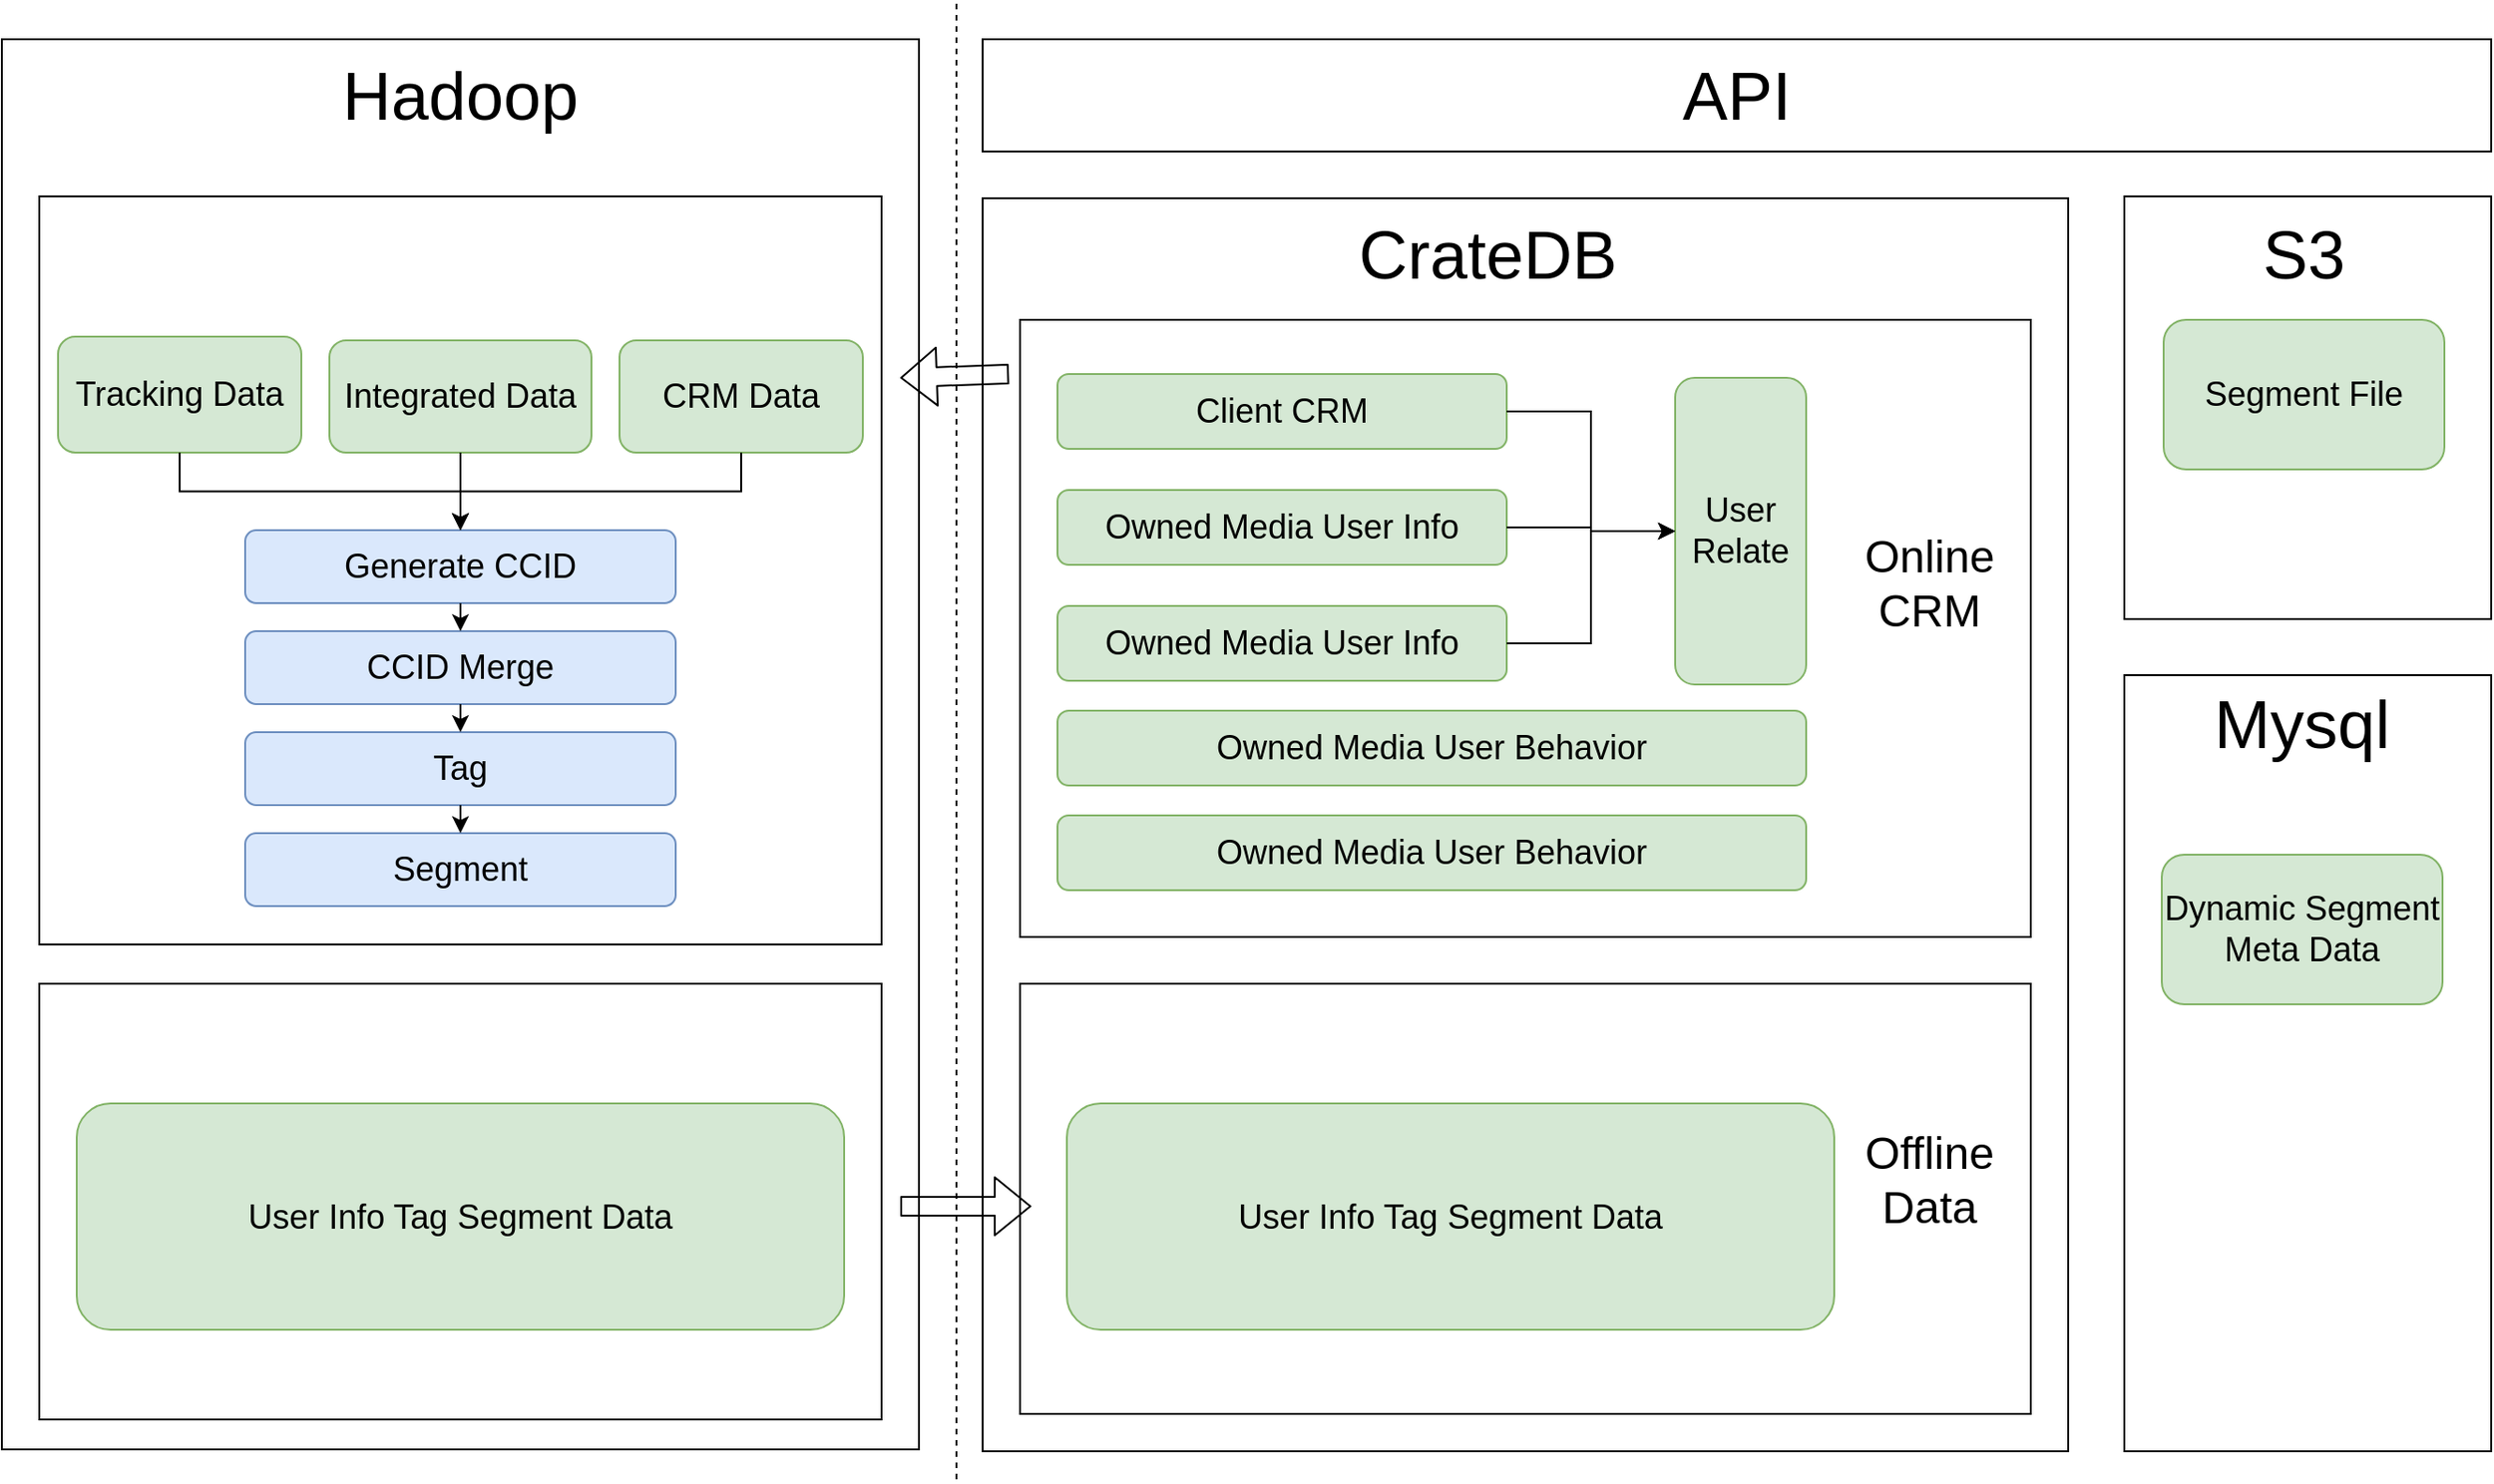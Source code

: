 <mxfile version="10.7.7" type="github"><diagram id="BBAI207OdaMjI_u0Awmq" name="Page-1"><mxGraphModel dx="1443" dy="786" grid="1" gridSize="10" guides="1" tooltips="1" connect="1" arrows="1" fold="1" page="1" pageScale="1" pageWidth="827" pageHeight="1169" math="0" shadow="0"><root><mxCell id="0"/><mxCell id="1" parent="0"/><mxCell id="pOjxndoSPAx7A_PEtpDw-67" value="" style="group" vertex="1" connectable="0" parent="1"><mxGeometry x="10" y="370" width="490" height="754" as="geometry"/></mxCell><mxCell id="pOjxndoSPAx7A_PEtpDw-38" value="" style="rounded=0;whiteSpace=wrap;html=1;" vertex="1" parent="pOjxndoSPAx7A_PEtpDw-67"><mxGeometry width="490" height="754" as="geometry"/></mxCell><mxCell id="pOjxndoSPAx7A_PEtpDw-39" value="&lt;font style=&quot;font-size: 36px&quot;&gt;Hadoop&lt;/font&gt;" style="text;html=1;strokeColor=none;fillColor=none;align=center;verticalAlign=middle;whiteSpace=wrap;rounded=0;" vertex="1" parent="pOjxndoSPAx7A_PEtpDw-67"><mxGeometry x="225" y="20" width="40" height="20" as="geometry"/></mxCell><mxCell id="pOjxndoSPAx7A_PEtpDw-50" value="" style="rounded=0;whiteSpace=wrap;html=1;" vertex="1" parent="1"><mxGeometry x="30" y="875" width="450" height="233" as="geometry"/></mxCell><mxCell id="pOjxndoSPAx7A_PEtpDw-51" value="&lt;font style=&quot;font-size: 18px&quot;&gt;User Info Tag Segment Data&lt;/font&gt;" style="rounded=1;whiteSpace=wrap;html=1;fillColor=#d5e8d4;strokeColor=#82b366;" vertex="1" parent="1"><mxGeometry x="50" y="939" width="410" height="121" as="geometry"/></mxCell><mxCell id="pOjxndoSPAx7A_PEtpDw-37" value="" style="group" vertex="1" connectable="0" parent="1"><mxGeometry x="534" y="455" width="580" height="670" as="geometry"/></mxCell><mxCell id="pOjxndoSPAx7A_PEtpDw-1" value="" style="rounded=0;whiteSpace=wrap;html=1;" vertex="1" parent="pOjxndoSPAx7A_PEtpDw-37"><mxGeometry width="580" height="670" as="geometry"/></mxCell><mxCell id="pOjxndoSPAx7A_PEtpDw-15" value="&lt;font style=&quot;font-size: 36px&quot;&gt;CrateDB&lt;/font&gt;" style="text;html=1;strokeColor=none;fillColor=none;align=center;verticalAlign=middle;whiteSpace=wrap;rounded=0;" vertex="1" parent="pOjxndoSPAx7A_PEtpDw-37"><mxGeometry x="250" y="20" width="40" height="20" as="geometry"/></mxCell><mxCell id="pOjxndoSPAx7A_PEtpDw-60" value="" style="shape=flexArrow;endArrow=classic;html=1;exitX=-0.011;exitY=0.088;exitDx=0;exitDy=0;exitPerimeter=0;" edge="1" parent="pOjxndoSPAx7A_PEtpDw-37" source="pOjxndoSPAx7A_PEtpDw-2"><mxGeometry width="50" height="50" relative="1" as="geometry"><mxPoint x="46" y="95.5" as="sourcePoint"/><mxPoint x="-44" y="96" as="targetPoint"/></mxGeometry></mxCell><mxCell id="pOjxndoSPAx7A_PEtpDw-2" value="" style="rounded=0;whiteSpace=wrap;html=1;" vertex="1" parent="1"><mxGeometry x="554" y="520" width="540" height="330" as="geometry"/></mxCell><mxCell id="pOjxndoSPAx7A_PEtpDw-3" value="&lt;font style=&quot;font-size: 18px&quot;&gt;Client CRM&lt;/font&gt;" style="rounded=1;whiteSpace=wrap;html=1;fillColor=#d5e8d4;strokeColor=#82b366;" vertex="1" parent="1"><mxGeometry x="574" y="549" width="240" height="40" as="geometry"/></mxCell><mxCell id="pOjxndoSPAx7A_PEtpDw-4" value="&lt;font style=&quot;font-size: 18px&quot;&gt;Owned Media User Info&lt;/font&gt;" style="rounded=1;whiteSpace=wrap;html=1;fillColor=#d5e8d4;strokeColor=#82b366;" vertex="1" parent="1"><mxGeometry x="574" y="611" width="240" height="40" as="geometry"/></mxCell><mxCell id="pOjxndoSPAx7A_PEtpDw-5" value="&lt;span&gt;&lt;font style=&quot;font-size: 18px&quot;&gt;Owned Media User Info&lt;/font&gt;&lt;/span&gt;" style="rounded=1;whiteSpace=wrap;html=1;fillColor=#d5e8d4;strokeColor=#82b366;" vertex="1" parent="1"><mxGeometry x="574" y="673" width="240" height="40" as="geometry"/></mxCell><mxCell id="pOjxndoSPAx7A_PEtpDw-6" value="&lt;font style=&quot;font-size: 18px&quot;&gt;User&lt;br&gt;Relate&lt;/font&gt;" style="rounded=1;whiteSpace=wrap;html=1;fillColor=#d5e8d4;strokeColor=#82b366;" vertex="1" parent="1"><mxGeometry x="904" y="551" width="70" height="164" as="geometry"/></mxCell><mxCell id="pOjxndoSPAx7A_PEtpDw-11" style="edgeStyle=orthogonalEdgeStyle;rounded=0;orthogonalLoop=1;jettySize=auto;html=1;exitX=1;exitY=0.5;exitDx=0;exitDy=0;" edge="1" parent="1" source="pOjxndoSPAx7A_PEtpDw-3" target="pOjxndoSPAx7A_PEtpDw-6"><mxGeometry relative="1" as="geometry"/></mxCell><mxCell id="pOjxndoSPAx7A_PEtpDw-12" style="edgeStyle=orthogonalEdgeStyle;rounded=0;orthogonalLoop=1;jettySize=auto;html=1;exitX=1;exitY=0.5;exitDx=0;exitDy=0;" edge="1" parent="1" source="pOjxndoSPAx7A_PEtpDw-4" target="pOjxndoSPAx7A_PEtpDw-6"><mxGeometry relative="1" as="geometry"/></mxCell><mxCell id="pOjxndoSPAx7A_PEtpDw-14" style="edgeStyle=orthogonalEdgeStyle;rounded=0;orthogonalLoop=1;jettySize=auto;html=1;exitX=1;exitY=0.5;exitDx=0;exitDy=0;entryX=0;entryY=0.5;entryDx=0;entryDy=0;" edge="1" parent="1" source="pOjxndoSPAx7A_PEtpDw-5" target="pOjxndoSPAx7A_PEtpDw-6"><mxGeometry relative="1" as="geometry"/></mxCell><mxCell id="pOjxndoSPAx7A_PEtpDw-7" value="&lt;font style=&quot;font-size: 18px&quot;&gt;Owned Media User Behavior&lt;/font&gt;" style="rounded=1;whiteSpace=wrap;html=1;fillColor=#d5e8d4;strokeColor=#82b366;" vertex="1" parent="1"><mxGeometry x="574" y="729" width="400" height="40" as="geometry"/></mxCell><mxCell id="pOjxndoSPAx7A_PEtpDw-10" value="&lt;font style=&quot;font-size: 18px&quot;&gt;Owned Media User Behavior&lt;/font&gt;" style="rounded=1;whiteSpace=wrap;html=1;fillColor=#d5e8d4;strokeColor=#82b366;" vertex="1" parent="1"><mxGeometry x="574" y="785" width="400" height="40" as="geometry"/></mxCell><mxCell id="pOjxndoSPAx7A_PEtpDw-22" value="&lt;font style=&quot;font-size: 24px&quot;&gt;Online&lt;br&gt;CRM&lt;/font&gt;" style="text;html=1;strokeColor=none;fillColor=none;align=center;verticalAlign=middle;whiteSpace=wrap;rounded=0;" vertex="1" parent="1"><mxGeometry x="1020" y="651" width="40" height="20" as="geometry"/></mxCell><mxCell id="pOjxndoSPAx7A_PEtpDw-29" value="" style="rounded=0;whiteSpace=wrap;html=1;" vertex="1" parent="1"><mxGeometry x="1144" y="710" width="196" height="415" as="geometry"/></mxCell><mxCell id="pOjxndoSPAx7A_PEtpDw-32" value="&lt;font style=&quot;font-size: 36px&quot;&gt;Mysql&lt;/font&gt;" style="text;html=1;strokeColor=none;fillColor=none;align=center;verticalAlign=middle;whiteSpace=wrap;rounded=0;" vertex="1" parent="1"><mxGeometry x="1219" y="726" width="40" height="20" as="geometry"/></mxCell><mxCell id="pOjxndoSPAx7A_PEtpDw-34" value="&lt;font style=&quot;font-size: 18px&quot;&gt;Dynamic Segment&lt;br&gt;Meta Data&lt;/font&gt;&lt;br&gt;" style="rounded=1;whiteSpace=wrap;html=1;fillColor=#d5e8d4;strokeColor=#82b366;" vertex="1" parent="1"><mxGeometry x="1164" y="806" width="150" height="80" as="geometry"/></mxCell><mxCell id="pOjxndoSPAx7A_PEtpDw-35" value="" style="group;fillColor=#d5e8d4;strokeColor=#82b366;" vertex="1" connectable="0" parent="1"><mxGeometry x="554" y="875" width="540" height="230" as="geometry"/></mxCell><mxCell id="pOjxndoSPAx7A_PEtpDw-18" value="" style="rounded=0;whiteSpace=wrap;html=1;" vertex="1" parent="pOjxndoSPAx7A_PEtpDw-35"><mxGeometry width="540" height="230" as="geometry"/></mxCell><mxCell id="pOjxndoSPAx7A_PEtpDw-26" value="&lt;font&gt;&lt;font style=&quot;font-size: 24px&quot;&gt;Offline&lt;br&gt;&lt;/font&gt;&lt;font style=&quot;font-size: 24px&quot;&gt;Data&lt;/font&gt;&lt;br&gt;&lt;/font&gt;" style="text;html=1;strokeColor=none;fillColor=none;align=center;verticalAlign=middle;whiteSpace=wrap;rounded=0;" vertex="1" parent="pOjxndoSPAx7A_PEtpDw-35"><mxGeometry x="466" y="95" width="40" height="20" as="geometry"/></mxCell><mxCell id="pOjxndoSPAx7A_PEtpDw-63" value="&lt;span&gt;&lt;font style=&quot;font-size: 18px&quot;&gt;User Info Tag Segment Data&lt;/font&gt;&lt;/span&gt;&lt;br&gt;" style="rounded=1;whiteSpace=wrap;html=1;fillColor=#d5e8d4;strokeColor=#82b366;" vertex="1" parent="pOjxndoSPAx7A_PEtpDw-35"><mxGeometry x="25" y="64" width="410" height="121" as="geometry"/></mxCell><mxCell id="pOjxndoSPAx7A_PEtpDw-61" value="" style="shape=flexArrow;endArrow=classic;html=1;" edge="1" parent="1"><mxGeometry width="50" height="50" relative="1" as="geometry"><mxPoint x="490" y="994" as="sourcePoint"/><mxPoint x="560" y="994" as="targetPoint"/></mxGeometry></mxCell><mxCell id="pOjxndoSPAx7A_PEtpDw-62" value="&lt;font style=&quot;font-size: 36px&quot;&gt;API&lt;/font&gt;" style="rounded=0;whiteSpace=wrap;html=1;" vertex="1" parent="1"><mxGeometry x="534" y="370" width="806" height="60" as="geometry"/></mxCell><mxCell id="pOjxndoSPAx7A_PEtpDw-65" value="" style="endArrow=none;dashed=1;html=1;" edge="1" parent="1"><mxGeometry width="50" height="50" relative="1" as="geometry"><mxPoint x="520" y="1140" as="sourcePoint"/><mxPoint x="520" y="350" as="targetPoint"/></mxGeometry></mxCell><mxCell id="pOjxndoSPAx7A_PEtpDw-66" value="" style="group" vertex="1" connectable="0" parent="1"><mxGeometry x="30" y="454" width="450" height="400" as="geometry"/></mxCell><mxCell id="pOjxndoSPAx7A_PEtpDw-40" value="" style="rounded=0;whiteSpace=wrap;html=1;" vertex="1" parent="pOjxndoSPAx7A_PEtpDw-66"><mxGeometry width="450" height="400" as="geometry"/></mxCell><mxCell id="pOjxndoSPAx7A_PEtpDw-41" value="&lt;font style=&quot;font-size: 18px&quot;&gt;CRM Data&lt;/font&gt;" style="rounded=1;whiteSpace=wrap;html=1;fillColor=#d5e8d4;strokeColor=#82b366;" vertex="1" parent="pOjxndoSPAx7A_PEtpDw-66"><mxGeometry x="310" y="77" width="130" height="60" as="geometry"/></mxCell><mxCell id="pOjxndoSPAx7A_PEtpDw-42" value="&lt;font style=&quot;font-size: 18px&quot;&gt;Tracking Data&lt;/font&gt;" style="rounded=1;whiteSpace=wrap;html=1;fillColor=#d5e8d4;strokeColor=#82b366;" vertex="1" parent="pOjxndoSPAx7A_PEtpDw-66"><mxGeometry x="10" y="75" width="130" height="62" as="geometry"/></mxCell><mxCell id="pOjxndoSPAx7A_PEtpDw-43" value="&lt;font style=&quot;font-size: 18px&quot;&gt;Integrated Data&lt;/font&gt;" style="rounded=1;whiteSpace=wrap;html=1;fillColor=#d5e8d4;strokeColor=#82b366;" vertex="1" parent="pOjxndoSPAx7A_PEtpDw-66"><mxGeometry x="155" y="77" width="140" height="60" as="geometry"/></mxCell><mxCell id="pOjxndoSPAx7A_PEtpDw-45" value="&lt;font style=&quot;font-size: 18px&quot;&gt;Generate CCID&lt;/font&gt;" style="rounded=1;whiteSpace=wrap;html=1;fillColor=#dae8fc;strokeColor=#6c8ebf;" vertex="1" parent="pOjxndoSPAx7A_PEtpDw-66"><mxGeometry x="110" y="178.5" width="230" height="39" as="geometry"/></mxCell><mxCell id="pOjxndoSPAx7A_PEtpDw-55" style="edgeStyle=orthogonalEdgeStyle;rounded=0;orthogonalLoop=1;jettySize=auto;html=1;exitX=0.5;exitY=1;exitDx=0;exitDy=0;entryX=0.5;entryY=0;entryDx=0;entryDy=0;" edge="1" parent="pOjxndoSPAx7A_PEtpDw-66" source="pOjxndoSPAx7A_PEtpDw-41" target="pOjxndoSPAx7A_PEtpDw-45"><mxGeometry relative="1" as="geometry"/></mxCell><mxCell id="pOjxndoSPAx7A_PEtpDw-52" style="edgeStyle=orthogonalEdgeStyle;rounded=0;orthogonalLoop=1;jettySize=auto;html=1;exitX=0.5;exitY=1;exitDx=0;exitDy=0;entryX=0.5;entryY=0;entryDx=0;entryDy=0;" edge="1" parent="pOjxndoSPAx7A_PEtpDw-66" source="pOjxndoSPAx7A_PEtpDw-42" target="pOjxndoSPAx7A_PEtpDw-45"><mxGeometry relative="1" as="geometry"/></mxCell><mxCell id="pOjxndoSPAx7A_PEtpDw-54" style="edgeStyle=orthogonalEdgeStyle;rounded=0;orthogonalLoop=1;jettySize=auto;html=1;exitX=0.5;exitY=1;exitDx=0;exitDy=0;entryX=0.5;entryY=0;entryDx=0;entryDy=0;" edge="1" parent="pOjxndoSPAx7A_PEtpDw-66" source="pOjxndoSPAx7A_PEtpDw-43" target="pOjxndoSPAx7A_PEtpDw-45"><mxGeometry relative="1" as="geometry"/></mxCell><mxCell id="pOjxndoSPAx7A_PEtpDw-47" value="&lt;font style=&quot;font-size: 18px&quot;&gt;CCID Merge&lt;br&gt;&lt;/font&gt;" style="rounded=1;whiteSpace=wrap;html=1;fillColor=#dae8fc;strokeColor=#6c8ebf;" vertex="1" parent="pOjxndoSPAx7A_PEtpDw-66"><mxGeometry x="110" y="232.5" width="230" height="39" as="geometry"/></mxCell><mxCell id="pOjxndoSPAx7A_PEtpDw-56" style="edgeStyle=orthogonalEdgeStyle;rounded=0;orthogonalLoop=1;jettySize=auto;html=1;exitX=0.5;exitY=1;exitDx=0;exitDy=0;entryX=0.5;entryY=0;entryDx=0;entryDy=0;" edge="1" parent="pOjxndoSPAx7A_PEtpDw-66" source="pOjxndoSPAx7A_PEtpDw-45" target="pOjxndoSPAx7A_PEtpDw-47"><mxGeometry relative="1" as="geometry"/></mxCell><mxCell id="pOjxndoSPAx7A_PEtpDw-48" value="&lt;font style=&quot;font-size: 18px&quot;&gt;Tag&lt;br&gt;&lt;/font&gt;" style="rounded=1;whiteSpace=wrap;html=1;fillColor=#dae8fc;strokeColor=#6c8ebf;" vertex="1" parent="pOjxndoSPAx7A_PEtpDw-66"><mxGeometry x="110" y="286.5" width="230" height="39" as="geometry"/></mxCell><mxCell id="pOjxndoSPAx7A_PEtpDw-57" style="edgeStyle=orthogonalEdgeStyle;rounded=0;orthogonalLoop=1;jettySize=auto;html=1;exitX=0.5;exitY=1;exitDx=0;exitDy=0;entryX=0.5;entryY=0;entryDx=0;entryDy=0;" edge="1" parent="pOjxndoSPAx7A_PEtpDw-66" source="pOjxndoSPAx7A_PEtpDw-47" target="pOjxndoSPAx7A_PEtpDw-48"><mxGeometry relative="1" as="geometry"/></mxCell><mxCell id="pOjxndoSPAx7A_PEtpDw-49" value="&lt;font style=&quot;font-size: 18px&quot;&gt;Segment&lt;br&gt;&lt;/font&gt;" style="rounded=1;whiteSpace=wrap;html=1;fillColor=#dae8fc;strokeColor=#6c8ebf;" vertex="1" parent="pOjxndoSPAx7A_PEtpDw-66"><mxGeometry x="110" y="340.5" width="230" height="39" as="geometry"/></mxCell><mxCell id="pOjxndoSPAx7A_PEtpDw-58" style="edgeStyle=orthogonalEdgeStyle;rounded=0;orthogonalLoop=1;jettySize=auto;html=1;exitX=0.5;exitY=1;exitDx=0;exitDy=0;entryX=0.5;entryY=0;entryDx=0;entryDy=0;" edge="1" parent="pOjxndoSPAx7A_PEtpDw-66" source="pOjxndoSPAx7A_PEtpDw-48" target="pOjxndoSPAx7A_PEtpDw-49"><mxGeometry relative="1" as="geometry"/></mxCell><mxCell id="pOjxndoSPAx7A_PEtpDw-68" value="" style="rounded=0;whiteSpace=wrap;html=1;" vertex="1" parent="1"><mxGeometry x="1144" y="454" width="196" height="226" as="geometry"/></mxCell><mxCell id="pOjxndoSPAx7A_PEtpDw-69" value="&lt;font style=&quot;font-size: 36px&quot;&gt;S3&lt;/font&gt;" style="text;html=1;strokeColor=none;fillColor=none;align=center;verticalAlign=middle;whiteSpace=wrap;rounded=0;" vertex="1" parent="1"><mxGeometry x="1220" y="475" width="40" height="20" as="geometry"/></mxCell><mxCell id="pOjxndoSPAx7A_PEtpDw-70" value="&lt;span style=&quot;font-size: 18px&quot;&gt;Segment File&lt;/span&gt;&lt;br&gt;" style="rounded=1;whiteSpace=wrap;html=1;fillColor=#d5e8d4;strokeColor=#82b366;" vertex="1" parent="1"><mxGeometry x="1165" y="520" width="150" height="80" as="geometry"/></mxCell></root></mxGraphModel></diagram></mxfile>